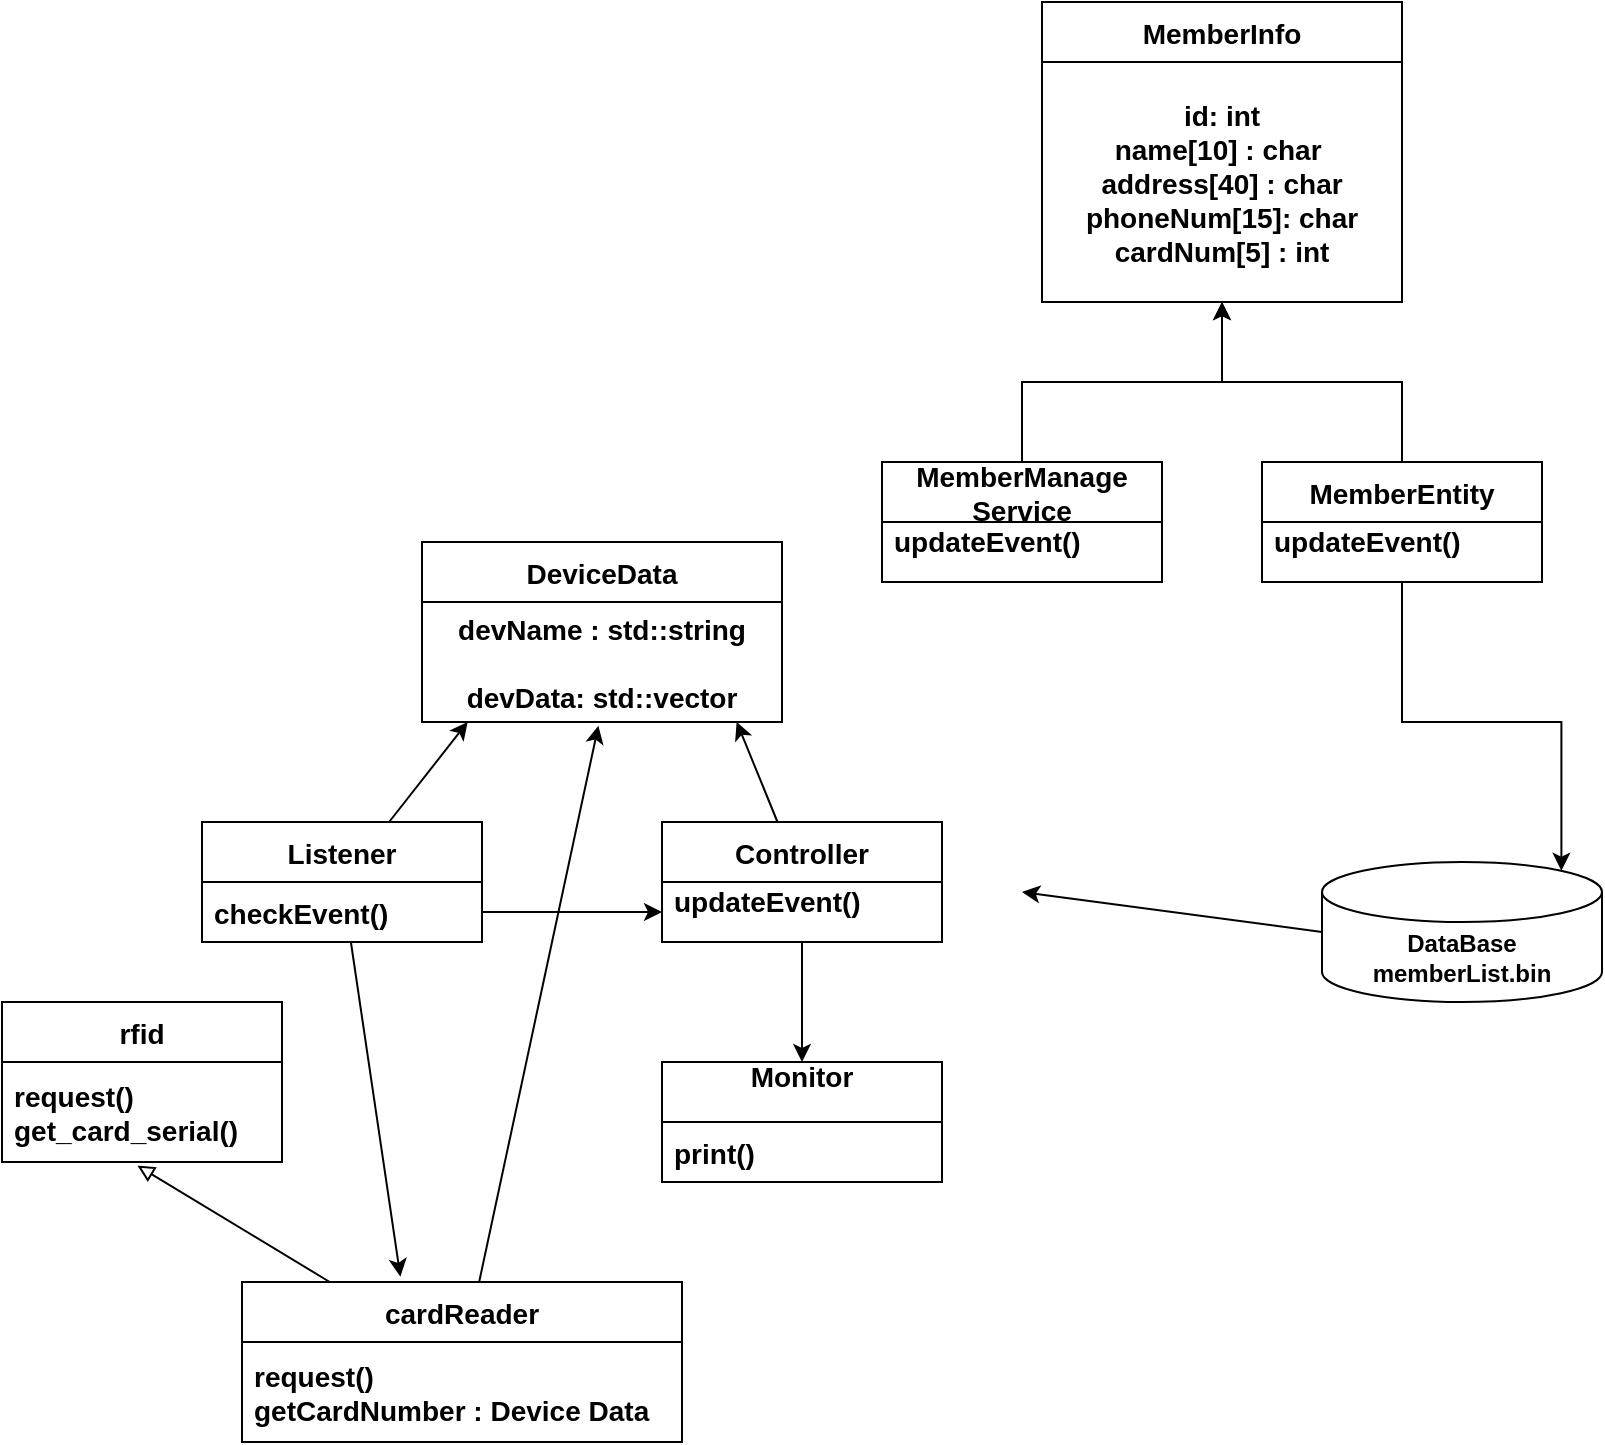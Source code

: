 <mxfile>
    <diagram id="cGePYmy4Oo4iDMrLaifH" name="페이지-1">
        <mxGraphModel dx="1829" dy="939" grid="1" gridSize="10" guides="1" tooltips="1" connect="1" arrows="1" fold="1" page="0" pageScale="1" pageWidth="827" pageHeight="1169" background="#ffffff" math="0" shadow="0">
            <root>
                <mxCell id="0"/>
                <mxCell id="1" parent="0"/>
                <mxCell id="43" style="edgeStyle=none;html=1;entryX=0.127;entryY=0.999;entryDx=0;entryDy=0;entryPerimeter=0;endArrow=classic;endFill=1;strokeColor=#000000;" parent="1" source="18" target="37" edge="1">
                    <mxGeometry relative="1" as="geometry"/>
                </mxCell>
                <mxCell id="48" style="edgeStyle=none;html=1;entryX=0.36;entryY=-0.033;entryDx=0;entryDy=0;entryPerimeter=0;endArrow=classic;endFill=1;strokeColor=#000000;" parent="1" source="18" target="38" edge="1">
                    <mxGeometry relative="1" as="geometry"/>
                </mxCell>
                <mxCell id="18" value="Listener" style="swimlane;fontStyle=1;childLayout=stackLayout;horizontal=1;startSize=30;horizontalStack=0;resizeParent=1;resizeParentMax=0;resizeLast=0;collapsible=1;marginBottom=0;fontColor=#000000;strokeColor=#000000;gradientColor=#ffffff;fillColor=#FFFFFF;fontSize=14;" parent="1" vertex="1">
                    <mxGeometry x="-130" y="50" width="140" height="60" as="geometry"/>
                </mxCell>
                <mxCell id="19" value="checkEvent()" style="text;strokeColor=#000000;fillColor=none;align=left;verticalAlign=middle;spacingLeft=4;spacingRight=4;overflow=hidden;points=[[0,0.5],[1,0.5]];portConstraint=eastwest;rotatable=0;fontColor=#000000;fontStyle=1;fontSize=14;" parent="18" vertex="1">
                    <mxGeometry y="30" width="140" height="30" as="geometry"/>
                </mxCell>
                <mxCell id="22" value="rfid" style="swimlane;fontStyle=1;childLayout=stackLayout;horizontal=1;startSize=30;horizontalStack=0;resizeParent=1;resizeParentMax=0;resizeLast=0;collapsible=1;marginBottom=0;fontColor=#000000;strokeColor=#000000;gradientColor=#ffffff;fillColor=#FFFFFF;fontSize=14;" parent="1" vertex="1">
                    <mxGeometry x="-230" y="140" width="140" height="80" as="geometry"/>
                </mxCell>
                <mxCell id="23" value="request()&#10;get_card_serial()" style="text;strokeColor=#000000;fillColor=none;align=left;verticalAlign=middle;spacingLeft=4;spacingRight=4;overflow=hidden;points=[[0,0.5],[1,0.5]];portConstraint=eastwest;rotatable=0;fontColor=#000000;fontStyle=1;fontSize=14;" parent="22" vertex="1">
                    <mxGeometry y="30" width="140" height="50" as="geometry"/>
                </mxCell>
                <mxCell id="24" value="Monitor&#10;" style="swimlane;fontStyle=1;childLayout=stackLayout;horizontal=1;startSize=30;horizontalStack=0;resizeParent=1;resizeParentMax=0;resizeLast=0;collapsible=1;marginBottom=0;fontColor=#000000;strokeColor=#000000;gradientColor=#ffffff;fillColor=#FFFFFF;fontSize=14;" parent="1" vertex="1">
                    <mxGeometry x="100" y="170" width="140" height="60" as="geometry"/>
                </mxCell>
                <mxCell id="25" value="print()" style="text;strokeColor=#000000;fillColor=none;align=left;verticalAlign=middle;spacingLeft=4;spacingRight=4;overflow=hidden;points=[[0,0.5],[1,0.5]];portConstraint=eastwest;rotatable=0;fontColor=#000000;fontStyle=1;fontSize=14;" parent="24" vertex="1">
                    <mxGeometry y="30" width="140" height="30" as="geometry"/>
                </mxCell>
                <mxCell id="35" style="edgeStyle=orthogonalEdgeStyle;rounded=0;html=1;strokeColor=#000000;" parent="1" source="28" target="24" edge="1">
                    <mxGeometry relative="1" as="geometry">
                        <mxPoint x="170" y="160" as="targetPoint"/>
                    </mxGeometry>
                </mxCell>
                <mxCell id="44" style="edgeStyle=none;html=1;entryX=0.874;entryY=0.999;entryDx=0;entryDy=0;entryPerimeter=0;endArrow=classic;endFill=1;strokeColor=#000000;" parent="1" source="28" target="37" edge="1">
                    <mxGeometry relative="1" as="geometry"/>
                </mxCell>
                <mxCell id="28" value="Controller" style="swimlane;fontStyle=1;childLayout=stackLayout;horizontal=1;startSize=30;horizontalStack=0;resizeParent=1;resizeParentMax=0;resizeLast=0;collapsible=1;marginBottom=0;fontColor=#000000;strokeColor=#000000;gradientColor=#ffffff;fillColor=#FFFFFF;fontSize=14;" parent="1" vertex="1">
                    <mxGeometry x="100" y="50" width="140" height="60" as="geometry"/>
                </mxCell>
                <mxCell id="29" value="updateEvent()&#10;" style="text;strokeColor=#000000;fillColor=none;align=left;verticalAlign=middle;spacingLeft=4;spacingRight=4;overflow=hidden;points=[[0,0.5],[1,0.5]];portConstraint=eastwest;rotatable=0;fontColor=#000000;fontStyle=1;fontSize=14;" parent="28" vertex="1">
                    <mxGeometry y="30" width="140" height="30" as="geometry"/>
                </mxCell>
                <mxCell id="31" style="edgeStyle=none;html=1;entryX=0;entryY=0.5;entryDx=0;entryDy=0;strokeColor=#000000;" parent="1" source="19" target="29" edge="1">
                    <mxGeometry relative="1" as="geometry"/>
                </mxCell>
                <mxCell id="36" value="DeviceData" style="swimlane;fontStyle=1;childLayout=stackLayout;horizontal=1;startSize=30;horizontalStack=0;resizeParent=1;resizeParentMax=0;resizeLast=0;collapsible=1;marginBottom=0;fontColor=#000000;strokeColor=#000000;gradientColor=#ffffff;fillColor=#FFFFFF;fontSize=14;" parent="1" vertex="1">
                    <mxGeometry x="-20" y="-90" width="180" height="90" as="geometry"/>
                </mxCell>
                <mxCell id="37" value="devName : std::string&#10;&#10;devData: std::vector" style="text;strokeColor=#000000;fillColor=none;align=center;verticalAlign=middle;spacingLeft=4;spacingRight=4;overflow=hidden;points=[[0,0.5],[1,0.5]];portConstraint=eastwest;rotatable=0;fontColor=#000000;fontStyle=1;fontSize=14;" parent="36" vertex="1">
                    <mxGeometry y="30" width="180" height="60" as="geometry"/>
                </mxCell>
                <mxCell id="40" style="edgeStyle=none;html=1;entryX=0.484;entryY=1.037;entryDx=0;entryDy=0;entryPerimeter=0;strokeColor=#000000;endArrow=block;endFill=0;" parent="1" source="38" target="23" edge="1">
                    <mxGeometry relative="1" as="geometry"/>
                </mxCell>
                <mxCell id="47" style="edgeStyle=none;html=1;entryX=0.49;entryY=1.031;entryDx=0;entryDy=0;entryPerimeter=0;endArrow=classic;endFill=1;strokeColor=#000000;" parent="1" source="38" target="37" edge="1">
                    <mxGeometry relative="1" as="geometry"/>
                </mxCell>
                <mxCell id="38" value="cardReader" style="swimlane;fontStyle=1;childLayout=stackLayout;horizontal=1;startSize=30;horizontalStack=0;resizeParent=1;resizeParentMax=0;resizeLast=0;collapsible=1;marginBottom=0;fontColor=#000000;strokeColor=#000000;gradientColor=#ffffff;fillColor=#FFFFFF;fontSize=14;" parent="1" vertex="1">
                    <mxGeometry x="-110" y="280" width="220" height="80" as="geometry"/>
                </mxCell>
                <mxCell id="39" value="request()&#10;getCardNumber : Device Data" style="text;strokeColor=#000000;fillColor=none;align=left;verticalAlign=middle;spacingLeft=4;spacingRight=4;overflow=hidden;points=[[0,0.5],[1,0.5]];portConstraint=eastwest;rotatable=0;fontColor=#000000;fontStyle=1;fontSize=14;" parent="38" vertex="1">
                    <mxGeometry y="30" width="220" height="50" as="geometry"/>
                </mxCell>
                <mxCell id="51" style="edgeStyle=none;html=1;exitX=0;exitY=0.5;exitDx=0;exitDy=0;exitPerimeter=0;fontColor=#000000;" parent="1" source="49" edge="1">
                    <mxGeometry relative="1" as="geometry">
                        <mxPoint x="280" y="85" as="targetPoint"/>
                    </mxGeometry>
                </mxCell>
                <mxCell id="49" value="&lt;b&gt;DataBase&lt;br&gt;memberList.bin&lt;br&gt;&lt;/b&gt;" style="shape=cylinder3;whiteSpace=wrap;html=1;boundedLbl=1;backgroundOutline=1;size=15;fillColor=#FFFFFF;fontColor=#000000;labelBackgroundColor=none;strokeColor=#000000;" parent="1" vertex="1">
                    <mxGeometry x="430" y="70" width="140" height="70" as="geometry"/>
                </mxCell>
                <mxCell id="53" value="MemberInfo" style="swimlane;fontStyle=1;childLayout=stackLayout;horizontal=1;startSize=30;horizontalStack=0;resizeParent=1;resizeParentMax=0;resizeLast=0;collapsible=1;marginBottom=0;fontColor=#000000;strokeColor=#000000;gradientColor=#ffffff;fillColor=#FFFFFF;fontSize=14;" vertex="1" parent="1">
                    <mxGeometry x="290" y="-360" width="180" height="150" as="geometry"/>
                </mxCell>
                <mxCell id="54" value="id: int&#10;name[10] : char &#10;address[40] : char&#10;phoneNum[15]: char&#10;cardNum[5] : int" style="text;strokeColor=#000000;fillColor=none;align=center;verticalAlign=middle;spacingLeft=4;spacingRight=4;overflow=hidden;points=[[0,0.5],[1,0.5]];portConstraint=eastwest;rotatable=0;fontColor=#000000;fontStyle=1;fontSize=14;" vertex="1" parent="53">
                    <mxGeometry y="30" width="180" height="120" as="geometry"/>
                </mxCell>
                <mxCell id="65" style="edgeStyle=orthogonalEdgeStyle;rounded=0;html=1;entryX=0.855;entryY=0;entryDx=0;entryDy=4.35;entryPerimeter=0;strokeColor=#000000;" edge="1" parent="1" source="58" target="49">
                    <mxGeometry relative="1" as="geometry"/>
                </mxCell>
                <mxCell id="66" style="edgeStyle=orthogonalEdgeStyle;rounded=0;html=1;strokeColor=#000000;" edge="1" parent="1" source="58" target="53">
                    <mxGeometry relative="1" as="geometry"/>
                </mxCell>
                <mxCell id="58" value="MemberEntity" style="swimlane;fontStyle=1;childLayout=stackLayout;horizontal=1;startSize=30;horizontalStack=0;resizeParent=1;resizeParentMax=0;resizeLast=0;collapsible=1;marginBottom=0;fontColor=#000000;strokeColor=#000000;gradientColor=#ffffff;fillColor=#FFFFFF;fontSize=14;" vertex="1" parent="1">
                    <mxGeometry x="400" y="-130" width="140" height="60" as="geometry"/>
                </mxCell>
                <mxCell id="59" value="updateEvent()&#10;" style="text;strokeColor=#000000;fillColor=none;align=left;verticalAlign=middle;spacingLeft=4;spacingRight=4;overflow=hidden;points=[[0,0.5],[1,0.5]];portConstraint=eastwest;rotatable=0;fontColor=#000000;fontStyle=1;fontSize=14;" vertex="1" parent="58">
                    <mxGeometry y="30" width="140" height="30" as="geometry"/>
                </mxCell>
                <mxCell id="67" style="edgeStyle=orthogonalEdgeStyle;rounded=0;html=1;strokeColor=#000000;" edge="1" parent="1" source="61" target="53">
                    <mxGeometry relative="1" as="geometry"/>
                </mxCell>
                <mxCell id="61" value="MemberManage&#10;Service" style="swimlane;fontStyle=1;childLayout=stackLayout;horizontal=1;startSize=30;horizontalStack=0;resizeParent=1;resizeParentMax=0;resizeLast=0;collapsible=1;marginBottom=0;fontColor=#000000;strokeColor=#000000;gradientColor=#ffffff;fillColor=#FFFFFF;fontSize=14;" vertex="1" parent="1">
                    <mxGeometry x="210" y="-130" width="140" height="60" as="geometry"/>
                </mxCell>
                <mxCell id="62" value="updateEvent()&#10;" style="text;strokeColor=#000000;fillColor=none;align=left;verticalAlign=middle;spacingLeft=4;spacingRight=4;overflow=hidden;points=[[0,0.5],[1,0.5]];portConstraint=eastwest;rotatable=0;fontColor=#000000;fontStyle=1;fontSize=14;" vertex="1" parent="61">
                    <mxGeometry y="30" width="140" height="30" as="geometry"/>
                </mxCell>
            </root>
        </mxGraphModel>
    </diagram>
</mxfile>